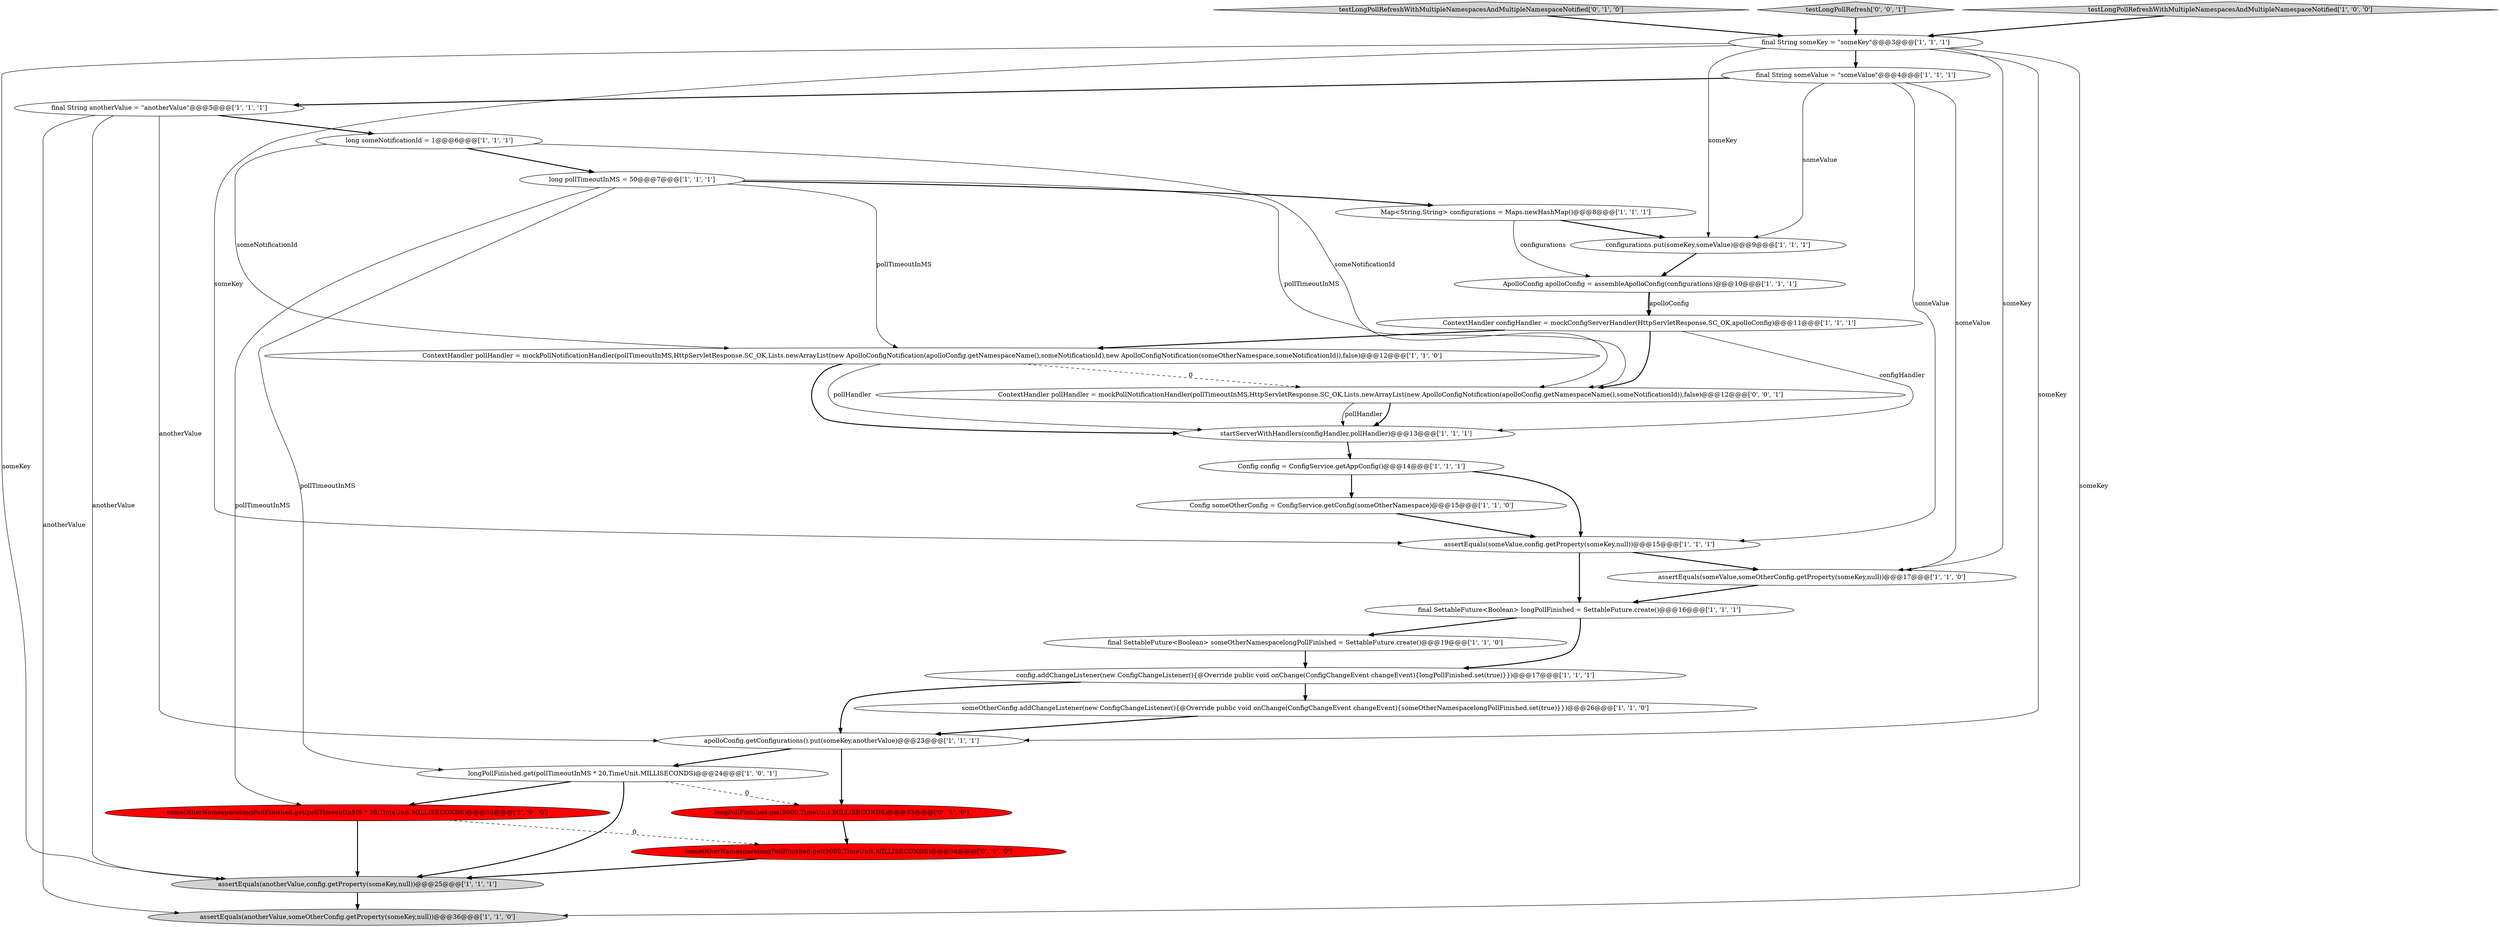 digraph {
19 [style = filled, label = "assertEquals(anotherValue,someOtherConfig.getProperty(someKey,null))@@@36@@@['1', '1', '0']", fillcolor = lightgray, shape = ellipse image = "AAA0AAABBB1BBB"];
23 [style = filled, label = "long pollTimeoutInMS = 50@@@7@@@['1', '1', '1']", fillcolor = white, shape = ellipse image = "AAA0AAABBB1BBB"];
1 [style = filled, label = "Config someOtherConfig = ConfigService.getConfig(someOtherNamespace)@@@15@@@['1', '1', '0']", fillcolor = white, shape = ellipse image = "AAA0AAABBB1BBB"];
2 [style = filled, label = "ContextHandler configHandler = mockConfigServerHandler(HttpServletResponse.SC_OK,apolloConfig)@@@11@@@['1', '1', '1']", fillcolor = white, shape = ellipse image = "AAA0AAABBB1BBB"];
9 [style = filled, label = "final String someValue = \"someValue\"@@@4@@@['1', '1', '1']", fillcolor = white, shape = ellipse image = "AAA0AAABBB1BBB"];
13 [style = filled, label = "assertEquals(someValue,someOtherConfig.getProperty(someKey,null))@@@17@@@['1', '1', '0']", fillcolor = white, shape = ellipse image = "AAA0AAABBB1BBB"];
26 [style = filled, label = "testLongPollRefreshWithMultipleNamespacesAndMultipleNamespaceNotified['0', '1', '0']", fillcolor = lightgray, shape = diamond image = "AAA0AAABBB2BBB"];
21 [style = filled, label = "assertEquals(someValue,config.getProperty(someKey,null))@@@15@@@['1', '1', '1']", fillcolor = white, shape = ellipse image = "AAA0AAABBB1BBB"];
7 [style = filled, label = "final String anotherValue = \"anotherValue\"@@@5@@@['1', '1', '1']", fillcolor = white, shape = ellipse image = "AAA0AAABBB1BBB"];
5 [style = filled, label = "assertEquals(anotherValue,config.getProperty(someKey,null))@@@25@@@['1', '1', '1']", fillcolor = lightgray, shape = ellipse image = "AAA0AAABBB1BBB"];
18 [style = filled, label = "someOtherConfig.addChangeListener(new ConfigChangeListener(){@Override public void onChange(ConfigChangeEvent changeEvent){someOtherNamespacelongPollFinished.set(true)}})@@@26@@@['1', '1', '0']", fillcolor = white, shape = ellipse image = "AAA0AAABBB1BBB"];
11 [style = filled, label = "config.addChangeListener(new ConfigChangeListener(){@Override public void onChange(ConfigChangeEvent changeEvent){longPollFinished.set(true)}})@@@17@@@['1', '1', '1']", fillcolor = white, shape = ellipse image = "AAA0AAABBB1BBB"];
14 [style = filled, label = "long someNotificationId = 1@@@6@@@['1', '1', '1']", fillcolor = white, shape = ellipse image = "AAA0AAABBB1BBB"];
17 [style = filled, label = "startServerWithHandlers(configHandler,pollHandler)@@@13@@@['1', '1', '1']", fillcolor = white, shape = ellipse image = "AAA0AAABBB1BBB"];
27 [style = filled, label = "longPollFinished.get(5000,TimeUnit.MILLISECONDS)@@@33@@@['0', '1', '0']", fillcolor = red, shape = ellipse image = "AAA1AAABBB2BBB"];
12 [style = filled, label = "someOtherNamespacelongPollFinished.get(pollTimeoutInMS * 20,TimeUnit.MILLISECONDS)@@@34@@@['1', '0', '0']", fillcolor = red, shape = ellipse image = "AAA1AAABBB1BBB"];
22 [style = filled, label = "Config config = ConfigService.getAppConfig()@@@14@@@['1', '1', '1']", fillcolor = white, shape = ellipse image = "AAA0AAABBB1BBB"];
3 [style = filled, label = "apolloConfig.getConfigurations().put(someKey,anotherValue)@@@23@@@['1', '1', '1']", fillcolor = white, shape = ellipse image = "AAA0AAABBB1BBB"];
15 [style = filled, label = "Map<String,String> configurations = Maps.newHashMap()@@@8@@@['1', '1', '1']", fillcolor = white, shape = ellipse image = "AAA0AAABBB1BBB"];
0 [style = filled, label = "ApolloConfig apolloConfig = assembleApolloConfig(configurations)@@@10@@@['1', '1', '1']", fillcolor = white, shape = ellipse image = "AAA0AAABBB1BBB"];
28 [style = filled, label = "testLongPollRefresh['0', '0', '1']", fillcolor = lightgray, shape = diamond image = "AAA0AAABBB3BBB"];
20 [style = filled, label = "testLongPollRefreshWithMultipleNamespacesAndMultipleNamespaceNotified['1', '0', '0']", fillcolor = lightgray, shape = diamond image = "AAA0AAABBB1BBB"];
24 [style = filled, label = "final SettableFuture<Boolean> someOtherNamespacelongPollFinished = SettableFuture.create()@@@19@@@['1', '1', '0']", fillcolor = white, shape = ellipse image = "AAA0AAABBB1BBB"];
10 [style = filled, label = "final SettableFuture<Boolean> longPollFinished = SettableFuture.create()@@@16@@@['1', '1', '1']", fillcolor = white, shape = ellipse image = "AAA0AAABBB1BBB"];
6 [style = filled, label = "ContextHandler pollHandler = mockPollNotificationHandler(pollTimeoutInMS,HttpServletResponse.SC_OK,Lists.newArrayList(new ApolloConfigNotification(apolloConfig.getNamespaceName(),someNotificationId),new ApolloConfigNotification(someOtherNamespace,someNotificationId)),false)@@@12@@@['1', '1', '0']", fillcolor = white, shape = ellipse image = "AAA0AAABBB1BBB"];
8 [style = filled, label = "final String someKey = \"someKey\"@@@3@@@['1', '1', '1']", fillcolor = white, shape = ellipse image = "AAA0AAABBB1BBB"];
25 [style = filled, label = "someOtherNamespacelongPollFinished.get(5000,TimeUnit.MILLISECONDS)@@@34@@@['0', '1', '0']", fillcolor = red, shape = ellipse image = "AAA1AAABBB2BBB"];
29 [style = filled, label = "ContextHandler pollHandler = mockPollNotificationHandler(pollTimeoutInMS,HttpServletResponse.SC_OK,Lists.newArrayList(new ApolloConfigNotification(apolloConfig.getNamespaceName(),someNotificationId)),false)@@@12@@@['0', '0', '1']", fillcolor = white, shape = ellipse image = "AAA0AAABBB3BBB"];
16 [style = filled, label = "configurations.put(someKey,someValue)@@@9@@@['1', '1', '1']", fillcolor = white, shape = ellipse image = "AAA0AAABBB1BBB"];
4 [style = filled, label = "longPollFinished.get(pollTimeoutInMS * 20,TimeUnit.MILLISECONDS)@@@24@@@['1', '0', '1']", fillcolor = white, shape = ellipse image = "AAA0AAABBB1BBB"];
6->17 [style = bold, label=""];
13->10 [style = bold, label=""];
8->16 [style = solid, label="someKey"];
21->10 [style = bold, label=""];
18->3 [style = bold, label=""];
16->0 [style = bold, label=""];
7->19 [style = solid, label="anotherValue"];
29->17 [style = bold, label=""];
12->5 [style = bold, label=""];
23->12 [style = solid, label="pollTimeoutInMS"];
2->6 [style = bold, label=""];
10->24 [style = bold, label=""];
8->5 [style = solid, label="someKey"];
0->2 [style = solid, label="apolloConfig"];
0->2 [style = bold, label=""];
23->15 [style = bold, label=""];
22->21 [style = bold, label=""];
4->27 [style = dashed, label="0"];
14->29 [style = solid, label="someNotificationId"];
26->8 [style = bold, label=""];
8->19 [style = solid, label="someKey"];
15->0 [style = solid, label="configurations"];
9->7 [style = bold, label=""];
15->16 [style = bold, label=""];
17->22 [style = bold, label=""];
9->16 [style = solid, label="someValue"];
3->4 [style = bold, label=""];
9->13 [style = solid, label="someValue"];
9->21 [style = solid, label="someValue"];
11->18 [style = bold, label=""];
8->3 [style = solid, label="someKey"];
7->3 [style = solid, label="anotherValue"];
23->6 [style = solid, label="pollTimeoutInMS"];
3->27 [style = bold, label=""];
29->17 [style = solid, label="pollHandler"];
7->14 [style = bold, label=""];
23->4 [style = solid, label="pollTimeoutInMS"];
6->17 [style = solid, label="pollHandler"];
5->19 [style = bold, label=""];
20->8 [style = bold, label=""];
12->25 [style = dashed, label="0"];
8->13 [style = solid, label="someKey"];
6->29 [style = dashed, label="0"];
14->23 [style = bold, label=""];
11->3 [style = bold, label=""];
1->21 [style = bold, label=""];
24->11 [style = bold, label=""];
28->8 [style = bold, label=""];
8->9 [style = bold, label=""];
23->29 [style = solid, label="pollTimeoutInMS"];
4->12 [style = bold, label=""];
25->5 [style = bold, label=""];
22->1 [style = bold, label=""];
2->17 [style = solid, label="configHandler"];
2->29 [style = bold, label=""];
4->5 [style = bold, label=""];
27->25 [style = bold, label=""];
14->6 [style = solid, label="someNotificationId"];
8->21 [style = solid, label="someKey"];
21->13 [style = bold, label=""];
10->11 [style = bold, label=""];
7->5 [style = solid, label="anotherValue"];
}

